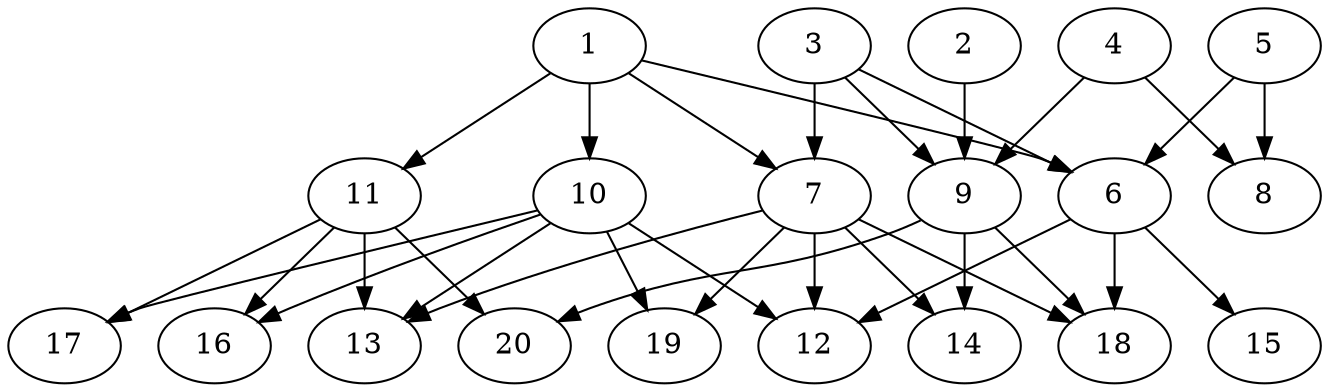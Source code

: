 // DAG automatically generated by daggen at Thu Oct  3 13:58:43 2019
// ./daggen --dot -n 20 --ccr 0.5 --fat 0.7 --regular 0.5 --density 0.5 --mindata 5242880 --maxdata 52428800 
digraph G {
  1 [size="97689600", alpha="0.02", expect_size="48844800"] 
  1 -> 6 [size ="48844800"]
  1 -> 7 [size ="48844800"]
  1 -> 10 [size ="48844800"]
  1 -> 11 [size ="48844800"]
  2 [size="61874176", alpha="0.06", expect_size="30937088"] 
  2 -> 9 [size ="30937088"]
  3 [size="31707136", alpha="0.12", expect_size="15853568"] 
  3 -> 6 [size ="15853568"]
  3 -> 7 [size ="15853568"]
  3 -> 9 [size ="15853568"]
  4 [size="85663744", alpha="0.17", expect_size="42831872"] 
  4 -> 8 [size ="42831872"]
  4 -> 9 [size ="42831872"]
  5 [size="34373632", alpha="0.19", expect_size="17186816"] 
  5 -> 6 [size ="17186816"]
  5 -> 8 [size ="17186816"]
  6 [size="99196928", alpha="0.09", expect_size="49598464"] 
  6 -> 12 [size ="49598464"]
  6 -> 15 [size ="49598464"]
  6 -> 18 [size ="49598464"]
  7 [size="87291904", alpha="0.10", expect_size="43645952"] 
  7 -> 12 [size ="43645952"]
  7 -> 13 [size ="43645952"]
  7 -> 14 [size ="43645952"]
  7 -> 18 [size ="43645952"]
  7 -> 19 [size ="43645952"]
  8 [size="24154112", alpha="0.17", expect_size="12077056"] 
  9 [size="10827776", alpha="0.06", expect_size="5413888"] 
  9 -> 14 [size ="5413888"]
  9 -> 18 [size ="5413888"]
  9 -> 20 [size ="5413888"]
  10 [size="51181568", alpha="0.11", expect_size="25590784"] 
  10 -> 12 [size ="25590784"]
  10 -> 13 [size ="25590784"]
  10 -> 16 [size ="25590784"]
  10 -> 17 [size ="25590784"]
  10 -> 19 [size ="25590784"]
  11 [size="32761856", alpha="0.19", expect_size="16380928"] 
  11 -> 13 [size ="16380928"]
  11 -> 16 [size ="16380928"]
  11 -> 17 [size ="16380928"]
  11 -> 20 [size ="16380928"]
  12 [size="41084928", alpha="0.14", expect_size="20542464"] 
  13 [size="69541888", alpha="0.05", expect_size="34770944"] 
  14 [size="33579008", alpha="0.09", expect_size="16789504"] 
  15 [size="17174528", alpha="0.13", expect_size="8587264"] 
  16 [size="11798528", alpha="0.03", expect_size="5899264"] 
  17 [size="53254144", alpha="0.02", expect_size="26627072"] 
  18 [size="98924544", alpha="0.13", expect_size="49462272"] 
  19 [size="84895744", alpha="0.01", expect_size="42447872"] 
  20 [size="17059840", alpha="0.12", expect_size="8529920"] 
}
